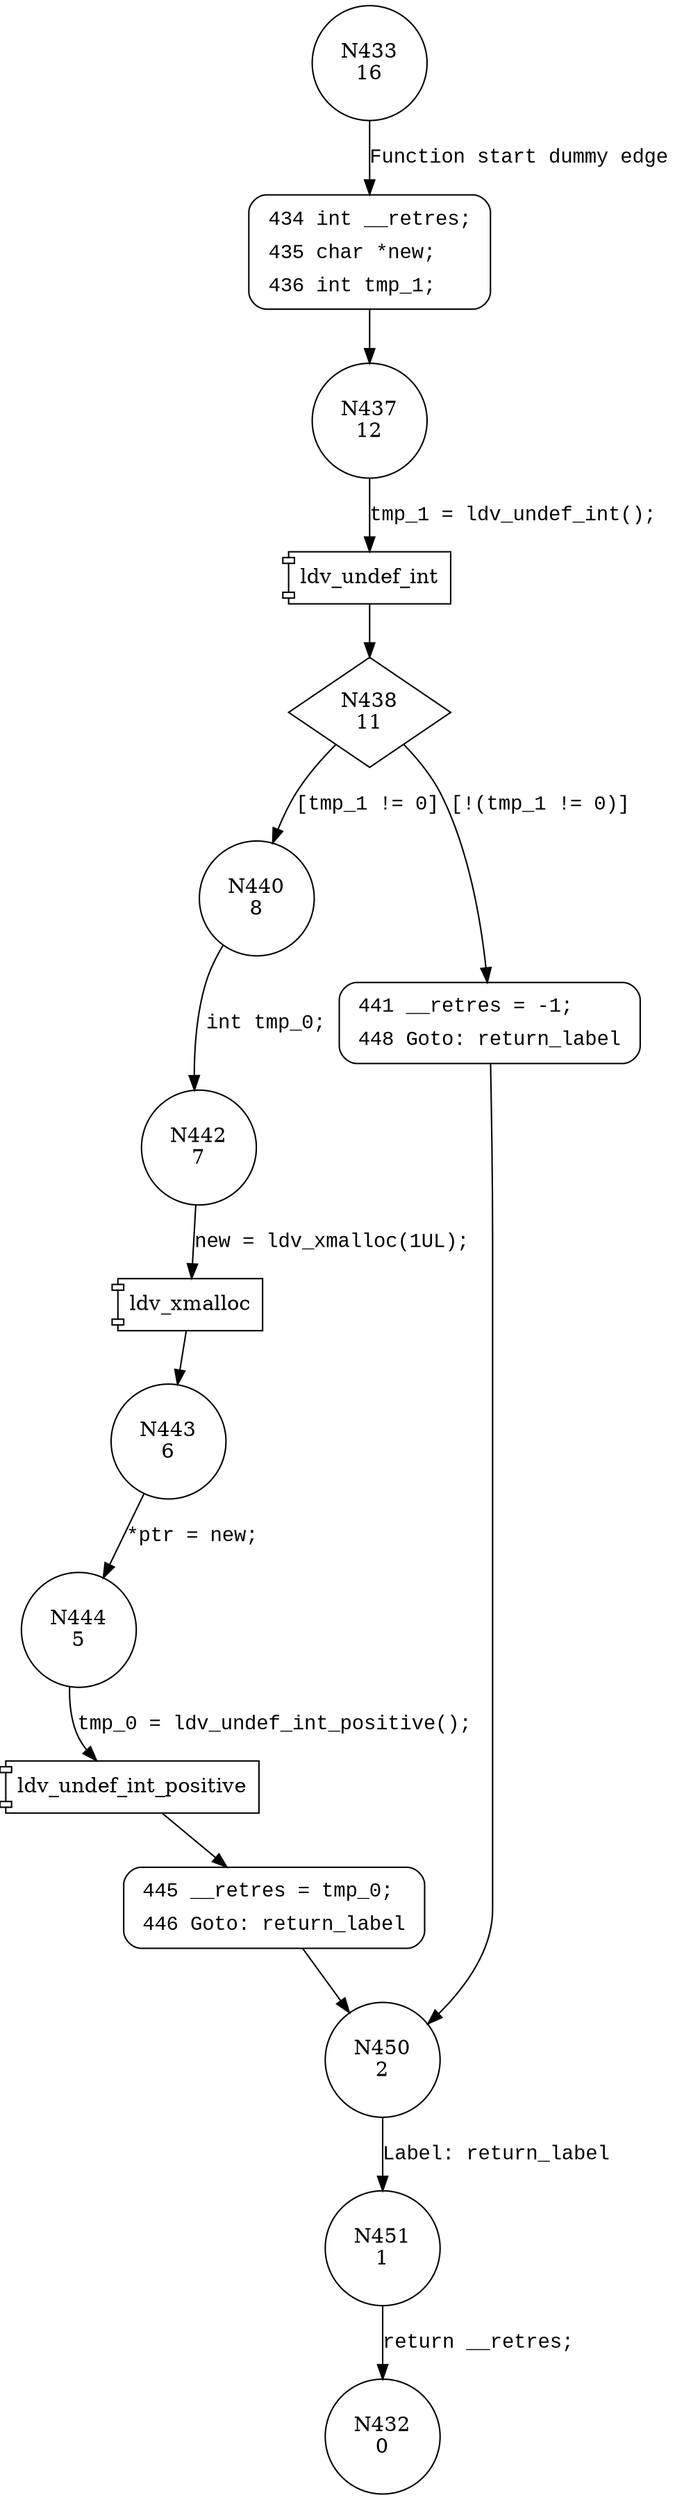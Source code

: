 digraph ldv_asprintf {
433 [shape="circle" label="N433\n16"]
434 [shape="circle" label="N434\n15"]
437 [shape="circle" label="N437\n12"]
438 [shape="diamond" label="N438\n11"]
440 [shape="circle" label="N440\n8"]
441 [shape="circle" label="N441\n10"]
450 [shape="circle" label="N450\n2"]
451 [shape="circle" label="N451\n1"]
442 [shape="circle" label="N442\n7"]
443 [shape="circle" label="N443\n6"]
444 [shape="circle" label="N444\n5"]
445 [shape="circle" label="N445\n4"]
432 [shape="circle" label="N432\n0"]
434 [style="filled,bold" penwidth="1" fillcolor="white" fontname="Courier New" shape="Mrecord" label=<<table border="0" cellborder="0" cellpadding="3" bgcolor="white"><tr><td align="right">434</td><td align="left">int __retres;</td></tr><tr><td align="right">435</td><td align="left">char *new;</td></tr><tr><td align="right">436</td><td align="left">int tmp_1;</td></tr></table>>]
434 -> 437[label=""]
441 [style="filled,bold" penwidth="1" fillcolor="white" fontname="Courier New" shape="Mrecord" label=<<table border="0" cellborder="0" cellpadding="3" bgcolor="white"><tr><td align="right">441</td><td align="left">__retres = -1;</td></tr><tr><td align="right">448</td><td align="left">Goto: return_label</td></tr></table>>]
441 -> 450[label=""]
445 [style="filled,bold" penwidth="1" fillcolor="white" fontname="Courier New" shape="Mrecord" label=<<table border="0" cellborder="0" cellpadding="3" bgcolor="white"><tr><td align="right">445</td><td align="left">__retres = tmp_0;</td></tr><tr><td align="right">446</td><td align="left">Goto: return_label</td></tr></table>>]
445 -> 450[label=""]
433 -> 434 [label="Function start dummy edge" fontname="Courier New"]
100033 [shape="component" label="ldv_undef_int"]
437 -> 100033 [label="tmp_1 = ldv_undef_int();" fontname="Courier New"]
100033 -> 438 [label="" fontname="Courier New"]
438 -> 440 [label="[tmp_1 != 0]" fontname="Courier New"]
438 -> 441 [label="[!(tmp_1 != 0)]" fontname="Courier New"]
450 -> 451 [label="Label: return_label" fontname="Courier New"]
440 -> 442 [label="int tmp_0;" fontname="Courier New"]
100034 [shape="component" label="ldv_xmalloc"]
442 -> 100034 [label="new = ldv_xmalloc(1UL);" fontname="Courier New"]
100034 -> 443 [label="" fontname="Courier New"]
100035 [shape="component" label="ldv_undef_int_positive"]
444 -> 100035 [label="tmp_0 = ldv_undef_int_positive();" fontname="Courier New"]
100035 -> 445 [label="" fontname="Courier New"]
451 -> 432 [label="return __retres;" fontname="Courier New"]
443 -> 444 [label="*ptr = new;" fontname="Courier New"]
}